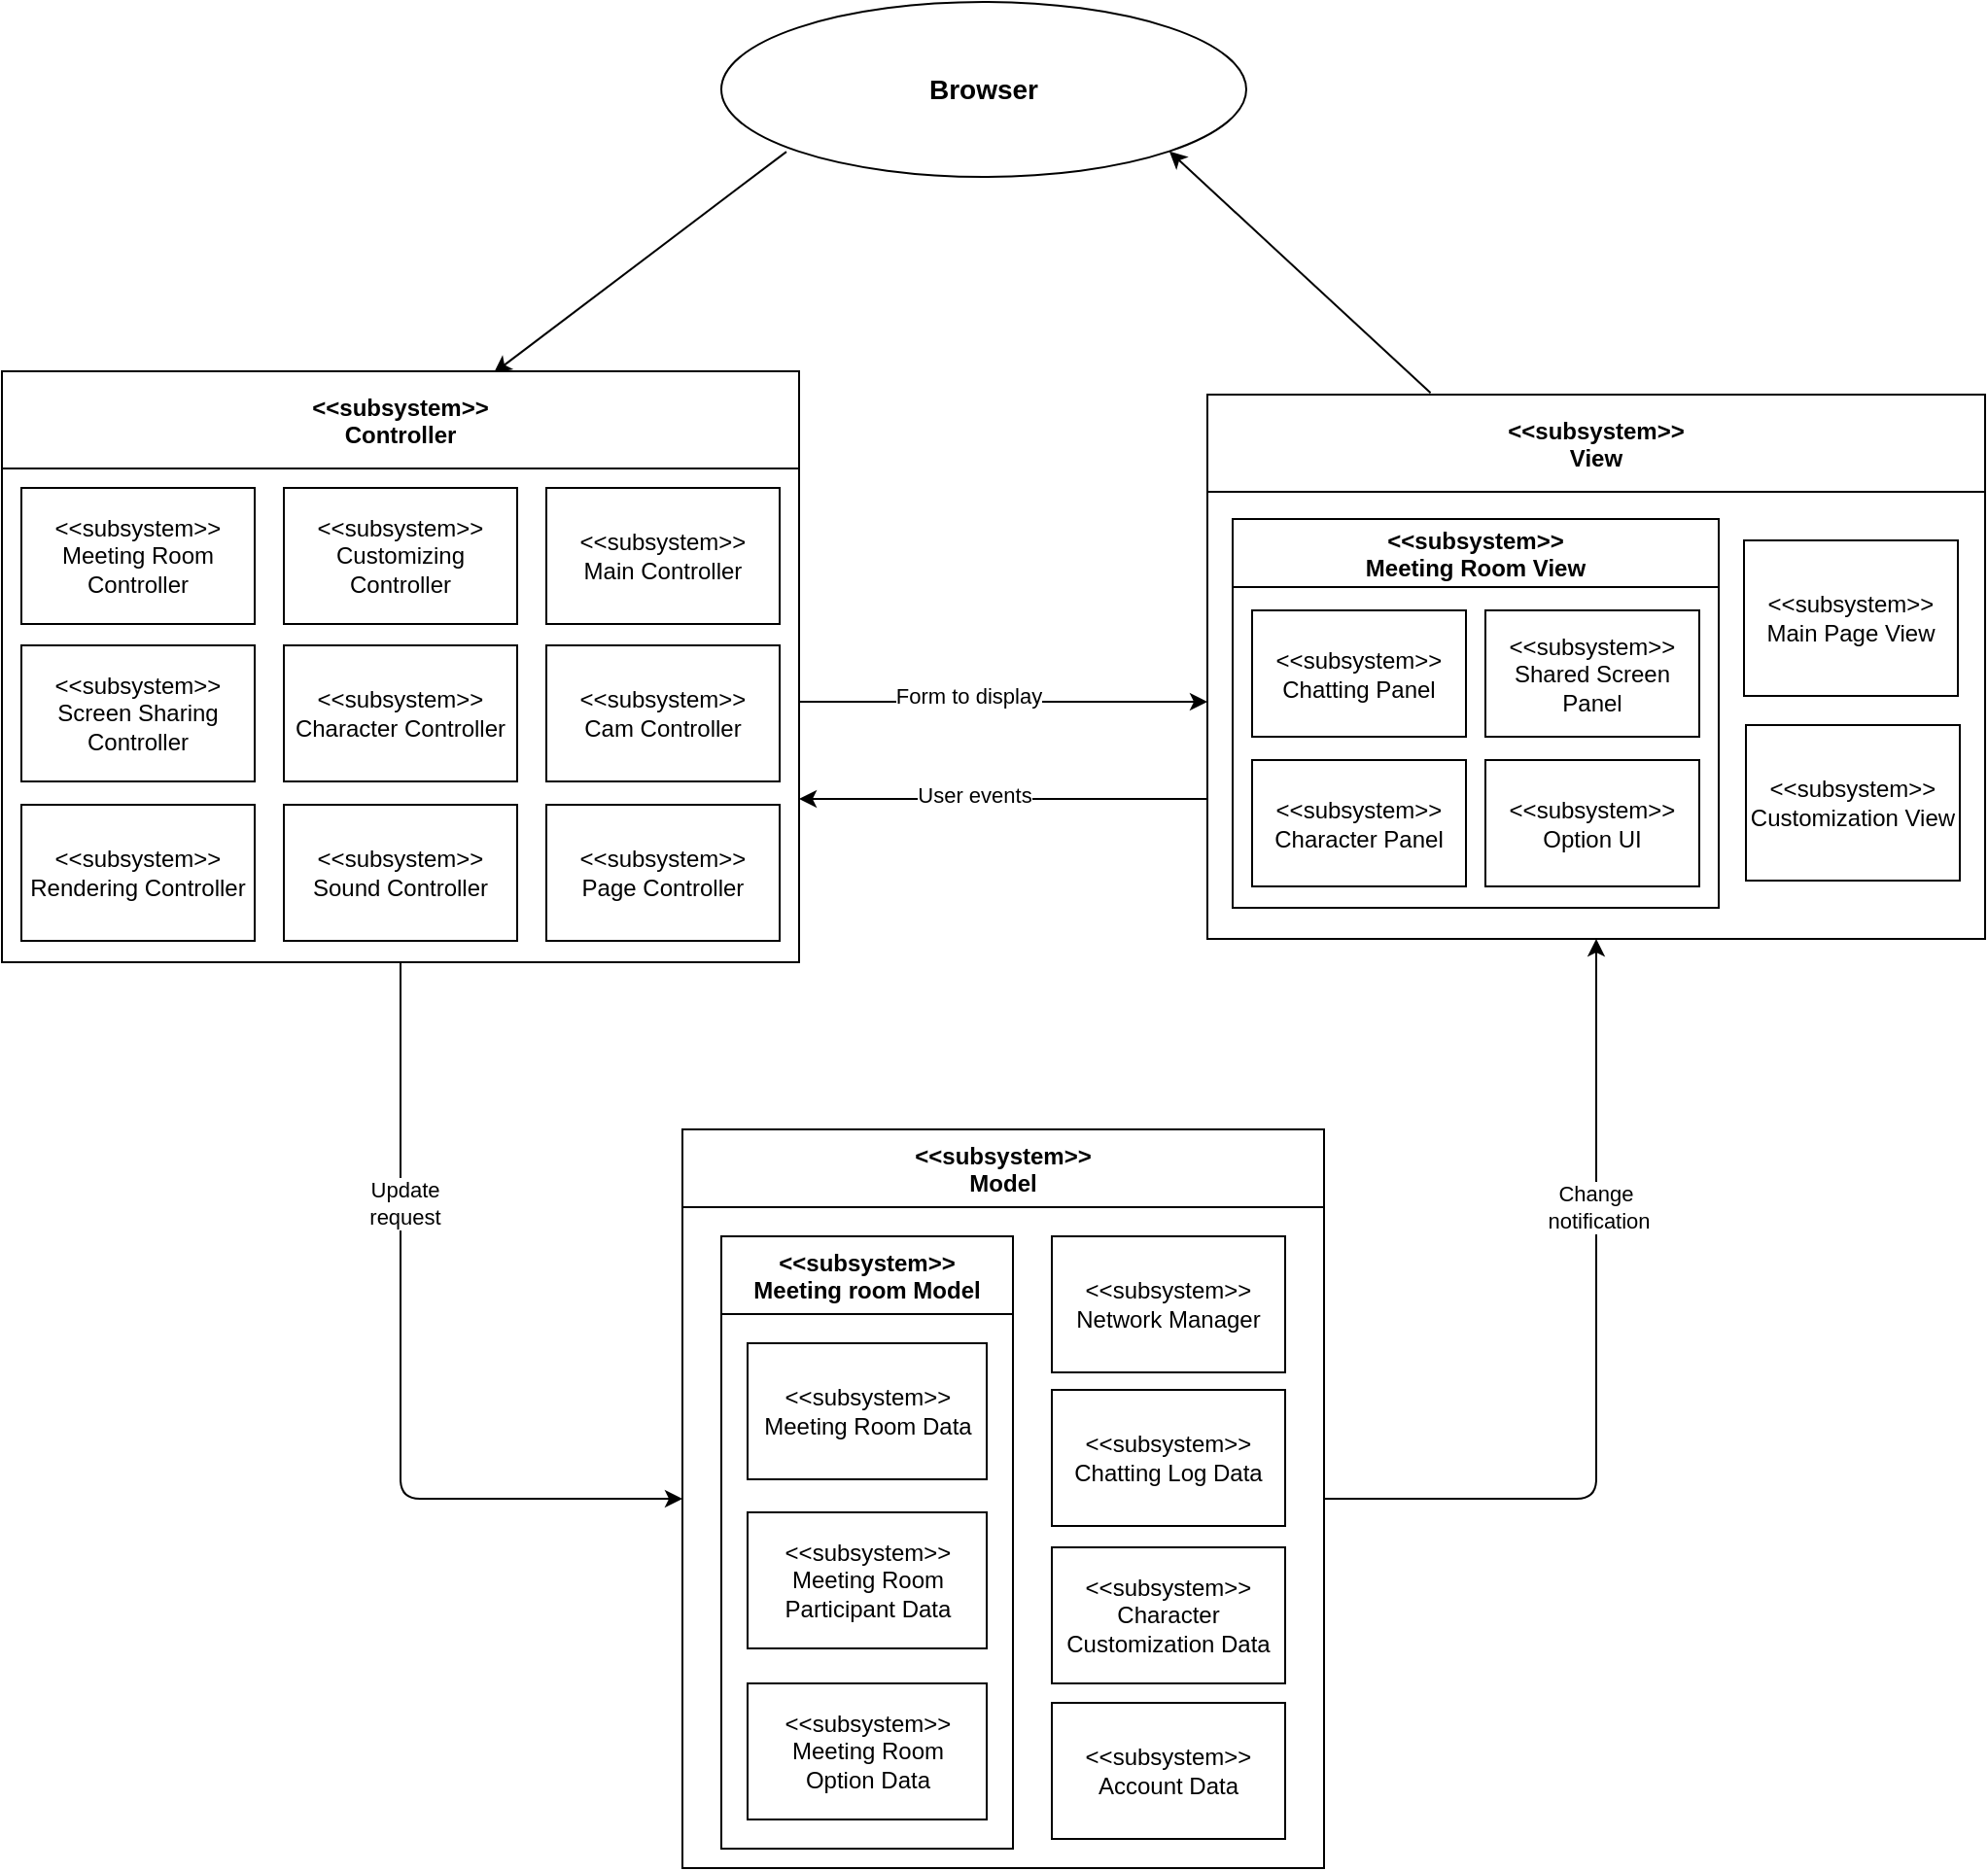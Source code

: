 <mxfile version="14.6.11" type="device"><diagram id="6Cmy_OJPE_gC6r0TOcEK" name="Page-1"><mxGraphModel dx="2249" dy="762" grid="1" gridSize="10" guides="1" tooltips="1" connect="1" arrows="1" fold="1" page="1" pageScale="1" pageWidth="827" pageHeight="1169" math="0" shadow="0"><root><mxCell id="0"/><mxCell id="1" parent="0"/><mxCell id="LpMyZovRpZkSS5u4zfX3-6" style="orthogonalLoop=1;jettySize=auto;html=1;entryX=1;entryY=1;entryDx=0;entryDy=0;exitX=0.287;exitY=-0.003;exitDx=0;exitDy=0;exitPerimeter=0;" parent="1" source="LpMyZovRpZkSS5u4zfX3-38" target="LpMyZovRpZkSS5u4zfX3-4" edge="1"><mxGeometry relative="1" as="geometry"><mxPoint x="595" y="220" as="sourcePoint"/></mxGeometry></mxCell><mxCell id="LpMyZovRpZkSS5u4zfX3-7" style="edgeStyle=none;orthogonalLoop=1;jettySize=auto;html=1;exitX=0.124;exitY=0.856;exitDx=0;exitDy=0;exitPerimeter=0;entryX=0.617;entryY=0.003;entryDx=0;entryDy=0;entryPerimeter=0;" parent="1" source="LpMyZovRpZkSS5u4zfX3-4" target="LpMyZovRpZkSS5u4zfX3-31" edge="1"><mxGeometry relative="1" as="geometry"><mxPoint x="183.98" y="221.1" as="targetPoint"/></mxGeometry></mxCell><mxCell id="LpMyZovRpZkSS5u4zfX3-4" value="&lt;font style=&quot;font-size: 14px&quot;&gt;&lt;b&gt;Browser&lt;/b&gt;&lt;/font&gt;" style="ellipse;whiteSpace=wrap;html=1;" parent="1" vertex="1"><mxGeometry x="240" y="60" width="270" height="90" as="geometry"/></mxCell><mxCell id="LpMyZovRpZkSS5u4zfX3-107" style="edgeStyle=none;orthogonalLoop=1;jettySize=auto;html=1;entryX=0;entryY=0.5;entryDx=0;entryDy=0;exitX=0.5;exitY=1;exitDx=0;exitDy=0;" parent="1" source="LpMyZovRpZkSS5u4zfX3-31" target="LpMyZovRpZkSS5u4zfX3-39" edge="1"><mxGeometry relative="1" as="geometry"><Array as="points"><mxPoint x="75" y="830"/></Array><mxPoint x="80" y="660" as="sourcePoint"/></mxGeometry></mxCell><mxCell id="LpMyZovRpZkSS5u4zfX3-119" value="Update&lt;br&gt;request" style="edgeLabel;html=1;align=center;verticalAlign=middle;resizable=0;points=[];" parent="LpMyZovRpZkSS5u4zfX3-107" vertex="1" connectable="0"><mxGeometry x="-0.411" y="2" relative="1" as="geometry"><mxPoint as="offset"/></mxGeometry></mxCell><mxCell id="LpMyZovRpZkSS5u4zfX3-108" style="edgeStyle=none;orthogonalLoop=1;jettySize=auto;html=1;startArrow=classic;startFill=1;endArrow=none;endFill=0;" parent="1" edge="1"><mxGeometry relative="1" as="geometry"><mxPoint x="490" y="470" as="targetPoint"/><mxPoint x="280" y="470" as="sourcePoint"/></mxGeometry></mxCell><mxCell id="LpMyZovRpZkSS5u4zfX3-111" value="User events" style="edgeLabel;html=1;align=center;verticalAlign=middle;resizable=0;points=[];" parent="LpMyZovRpZkSS5u4zfX3-108" vertex="1" connectable="0"><mxGeometry x="-0.144" y="2" relative="1" as="geometry"><mxPoint as="offset"/></mxGeometry></mxCell><mxCell id="LpMyZovRpZkSS5u4zfX3-31" value="&lt;&lt;subsystem&gt;&gt;&#10;Controller" style="swimlane;startSize=50;" parent="1" vertex="1"><mxGeometry x="-130" y="250" width="410" height="304" as="geometry"/></mxCell><mxCell id="LpMyZovRpZkSS5u4zfX3-66" value="&amp;lt;&amp;lt;subsystem&amp;gt;&amp;gt;&lt;br&gt;Rendering Controller" style="whiteSpace=wrap;html=1;" parent="LpMyZovRpZkSS5u4zfX3-31" vertex="1"><mxGeometry x="10" y="223" width="120" height="70" as="geometry"/></mxCell><mxCell id="LpMyZovRpZkSS5u4zfX3-67" value="&amp;lt;&amp;lt;subsystem&amp;gt;&amp;gt;&lt;br&gt;Cam Controller" style="whiteSpace=wrap;html=1;" parent="LpMyZovRpZkSS5u4zfX3-31" vertex="1"><mxGeometry x="280" y="141" width="120" height="70" as="geometry"/></mxCell><mxCell id="LpMyZovRpZkSS5u4zfX3-68" value="&amp;lt;&amp;lt;subsystem&amp;gt;&amp;gt;&lt;br&gt;Sound Controller" style="whiteSpace=wrap;html=1;" parent="LpMyZovRpZkSS5u4zfX3-31" vertex="1"><mxGeometry x="145" y="223" width="120" height="70" as="geometry"/></mxCell><mxCell id="LpMyZovRpZkSS5u4zfX3-121" value="&amp;lt;&amp;lt;subsystem&amp;gt;&amp;gt;&lt;br&gt;Meeting Room Controller" style="whiteSpace=wrap;html=1;" parent="LpMyZovRpZkSS5u4zfX3-31" vertex="1"><mxGeometry x="10" y="60" width="120" height="70" as="geometry"/></mxCell><mxCell id="Wo7y8Mavbgrlb9PrF5e9-1" value="&amp;lt;&amp;lt;subsystem&amp;gt;&amp;gt;&lt;br&gt;Customizing Controller" style="whiteSpace=wrap;html=1;" parent="LpMyZovRpZkSS5u4zfX3-31" vertex="1"><mxGeometry x="145" y="60" width="120" height="70" as="geometry"/></mxCell><mxCell id="Wo7y8Mavbgrlb9PrF5e9-2" value="&amp;lt;&amp;lt;subsystem&amp;gt;&amp;gt;&lt;br&gt;Main Controller" style="whiteSpace=wrap;html=1;" parent="LpMyZovRpZkSS5u4zfX3-31" vertex="1"><mxGeometry x="280" y="60" width="120" height="70" as="geometry"/></mxCell><mxCell id="Wo7y8Mavbgrlb9PrF5e9-3" value="&amp;lt;&amp;lt;subsystem&amp;gt;&amp;gt;&lt;br&gt;Screen Sharing Controller" style="whiteSpace=wrap;html=1;" parent="LpMyZovRpZkSS5u4zfX3-31" vertex="1"><mxGeometry x="10" y="141" width="120" height="70" as="geometry"/></mxCell><mxCell id="Wo7y8Mavbgrlb9PrF5e9-4" value="&amp;lt;&amp;lt;subsystem&amp;gt;&amp;gt;&lt;br&gt;Character Controller" style="whiteSpace=wrap;html=1;" parent="LpMyZovRpZkSS5u4zfX3-31" vertex="1"><mxGeometry x="145" y="141" width="120" height="70" as="geometry"/></mxCell><mxCell id="Wo7y8Mavbgrlb9PrF5e9-28" value="&amp;lt;&amp;lt;subsystem&amp;gt;&amp;gt;&lt;br&gt;Page Controller" style="whiteSpace=wrap;html=1;" parent="LpMyZovRpZkSS5u4zfX3-31" vertex="1"><mxGeometry x="280" y="223" width="120" height="70" as="geometry"/></mxCell><mxCell id="LpMyZovRpZkSS5u4zfX3-109" style="edgeStyle=none;orthogonalLoop=1;jettySize=auto;html=1;startArrow=classic;startFill=1;endArrow=none;endFill=0;" parent="1" edge="1"><mxGeometry relative="1" as="geometry"><mxPoint x="280" y="420" as="targetPoint"/><mxPoint x="490" y="420" as="sourcePoint"/></mxGeometry></mxCell><mxCell id="LpMyZovRpZkSS5u4zfX3-110" value="Form to display" style="edgeLabel;html=1;align=center;verticalAlign=middle;resizable=0;points=[];" parent="LpMyZovRpZkSS5u4zfX3-109" vertex="1" connectable="0"><mxGeometry x="0.178" y="-3" relative="1" as="geometry"><mxPoint as="offset"/></mxGeometry></mxCell><mxCell id="LpMyZovRpZkSS5u4zfX3-38" value="&lt;&lt;subsystem&gt;&gt;&#10;View" style="swimlane;startSize=50;" parent="1" vertex="1"><mxGeometry x="490" y="262" width="400" height="280" as="geometry"/></mxCell><mxCell id="LpMyZovRpZkSS5u4zfX3-93" value="&lt;&lt;subsystem&gt;&gt;&#10;Meeting Room View" style="swimlane;startSize=35;" parent="LpMyZovRpZkSS5u4zfX3-38" vertex="1"><mxGeometry x="13" y="64" width="250" height="200" as="geometry"/></mxCell><mxCell id="LpMyZovRpZkSS5u4zfX3-94" value="&amp;lt;&amp;lt;subsystem&amp;gt;&amp;gt;&lt;br&gt;Chatting Panel" style="whiteSpace=wrap;html=1;" parent="LpMyZovRpZkSS5u4zfX3-93" vertex="1"><mxGeometry x="10" y="47" width="110" height="65" as="geometry"/></mxCell><mxCell id="LpMyZovRpZkSS5u4zfX3-96" style="edgeStyle=none;orthogonalLoop=1;jettySize=auto;html=1;exitX=1;exitY=0.5;exitDx=0;exitDy=0;" parent="LpMyZovRpZkSS5u4zfX3-93" source="LpMyZovRpZkSS5u4zfX3-94" target="LpMyZovRpZkSS5u4zfX3-94" edge="1"><mxGeometry relative="1" as="geometry"/></mxCell><mxCell id="Wo7y8Mavbgrlb9PrF5e9-7" value="&amp;lt;&amp;lt;subsystem&amp;gt;&amp;gt;&lt;br&gt;Shared Screen Panel" style="whiteSpace=wrap;html=1;" parent="LpMyZovRpZkSS5u4zfX3-93" vertex="1"><mxGeometry x="130" y="47" width="110" height="65" as="geometry"/></mxCell><mxCell id="Wo7y8Mavbgrlb9PrF5e9-8" value="&amp;lt;&amp;lt;subsystem&amp;gt;&amp;gt;&lt;br&gt;Character Panel" style="whiteSpace=wrap;html=1;" parent="LpMyZovRpZkSS5u4zfX3-93" vertex="1"><mxGeometry x="10" y="124" width="110" height="65" as="geometry"/></mxCell><mxCell id="Wo7y8Mavbgrlb9PrF5e9-9" value="&amp;lt;&amp;lt;subsystem&amp;gt;&amp;gt;&lt;br&gt;Option UI" style="whiteSpace=wrap;html=1;" parent="LpMyZovRpZkSS5u4zfX3-93" vertex="1"><mxGeometry x="130" y="124" width="110" height="65" as="geometry"/></mxCell><mxCell id="9Y2opS0K8rb7u_Eqx5ES-21" value="&amp;lt;&amp;lt;subsystem&amp;gt;&amp;gt;&lt;br&gt;Main Page View" style="whiteSpace=wrap;html=1;" parent="LpMyZovRpZkSS5u4zfX3-38" vertex="1"><mxGeometry x="276" y="75" width="110" height="80" as="geometry"/></mxCell><mxCell id="9Y2opS0K8rb7u_Eqx5ES-23" value="&amp;lt;&amp;lt;subsystem&amp;gt;&amp;gt;&lt;br&gt;Customization View" style="whiteSpace=wrap;html=1;" parent="LpMyZovRpZkSS5u4zfX3-38" vertex="1"><mxGeometry x="277" y="170" width="110" height="80" as="geometry"/></mxCell><mxCell id="LpMyZovRpZkSS5u4zfX3-39" value="&lt;&lt;subsystem&gt;&gt;&#10;Model" style="swimlane;startSize=40;" parent="1" vertex="1"><mxGeometry x="220" y="640" width="330" height="380" as="geometry"/></mxCell><mxCell id="LpMyZovRpZkSS5u4zfX3-75" value="&amp;lt;&amp;lt;subsystem&amp;gt;&amp;gt;&lt;br&gt;Network Manager" style="whiteSpace=wrap;html=1;" parent="LpMyZovRpZkSS5u4zfX3-39" vertex="1"><mxGeometry x="190" y="55" width="120" height="70" as="geometry"/></mxCell><mxCell id="9Y2opS0K8rb7u_Eqx5ES-12" value="&lt;&lt;subsystem&gt;&gt;&#10;Meeting room Model" style="swimlane;startSize=40;" parent="LpMyZovRpZkSS5u4zfX3-39" vertex="1"><mxGeometry x="20" y="55" width="150" height="315" as="geometry"/></mxCell><mxCell id="9Y2opS0K8rb7u_Eqx5ES-15" style="edgeStyle=none;orthogonalLoop=1;jettySize=auto;html=1;exitX=1;exitY=0.5;exitDx=0;exitDy=0;" parent="9Y2opS0K8rb7u_Eqx5ES-12" edge="1"><mxGeometry relative="1" as="geometry"><mxPoint x="120" y="95" as="sourcePoint"/><mxPoint x="120" y="95" as="targetPoint"/></mxGeometry></mxCell><mxCell id="Wo7y8Mavbgrlb9PrF5e9-20" value="&amp;lt;&amp;lt;subsystem&amp;gt;&amp;gt;&lt;br&gt;Meeting Room Data" style="whiteSpace=wrap;html=1;" parent="9Y2opS0K8rb7u_Eqx5ES-12" vertex="1"><mxGeometry x="13.5" y="55" width="123" height="70" as="geometry"/></mxCell><mxCell id="Wo7y8Mavbgrlb9PrF5e9-22" value="&amp;lt;&amp;lt;subsystem&amp;gt;&amp;gt;&lt;br&gt;Meeting Room Participant Data" style="whiteSpace=wrap;html=1;" parent="9Y2opS0K8rb7u_Eqx5ES-12" vertex="1"><mxGeometry x="13.5" y="142" width="123" height="70" as="geometry"/></mxCell><mxCell id="Wo7y8Mavbgrlb9PrF5e9-23" value="&amp;lt;&amp;lt;subsystem&amp;gt;&amp;gt;&lt;br&gt;Meeting Room &lt;br&gt;Option Data" style="whiteSpace=wrap;html=1;" parent="9Y2opS0K8rb7u_Eqx5ES-12" vertex="1"><mxGeometry x="13.5" y="230" width="123" height="70" as="geometry"/></mxCell><mxCell id="Wo7y8Mavbgrlb9PrF5e9-25" value="&amp;lt;&amp;lt;subsystem&amp;gt;&amp;gt;&lt;br&gt;Chatting Log Data" style="whiteSpace=wrap;html=1;" parent="LpMyZovRpZkSS5u4zfX3-39" vertex="1"><mxGeometry x="190" y="134" width="120" height="70" as="geometry"/></mxCell><mxCell id="Wo7y8Mavbgrlb9PrF5e9-26" value="&amp;lt;&amp;lt;subsystem&amp;gt;&amp;gt;&lt;br&gt;Character Customization Data" style="whiteSpace=wrap;html=1;" parent="LpMyZovRpZkSS5u4zfX3-39" vertex="1"><mxGeometry x="190" y="215" width="120" height="70" as="geometry"/></mxCell><mxCell id="Wo7y8Mavbgrlb9PrF5e9-27" value="&amp;lt;&amp;lt;subsystem&amp;gt;&amp;gt;&lt;br&gt;Account Data" style="whiteSpace=wrap;html=1;" parent="LpMyZovRpZkSS5u4zfX3-39" vertex="1"><mxGeometry x="190" y="295" width="120" height="70" as="geometry"/></mxCell><mxCell id="LpMyZovRpZkSS5u4zfX3-117" style="edgeStyle=none;orthogonalLoop=1;jettySize=auto;html=1;exitX=1;exitY=0.5;exitDx=0;exitDy=0;entryX=0.5;entryY=1;entryDx=0;entryDy=0;" parent="1" source="LpMyZovRpZkSS5u4zfX3-39" target="LpMyZovRpZkSS5u4zfX3-38" edge="1"><mxGeometry relative="1" as="geometry"><mxPoint x="710" y="700" as="sourcePoint"/><mxPoint x="700" y="660" as="targetPoint"/><Array as="points"><mxPoint x="690" y="830"/></Array></mxGeometry></mxCell><mxCell id="LpMyZovRpZkSS5u4zfX3-118" value="Change&amp;nbsp;&lt;br&gt;notification" style="edgeLabel;html=1;align=center;verticalAlign=middle;resizable=0;points=[];" parent="LpMyZovRpZkSS5u4zfX3-117" vertex="1" connectable="0"><mxGeometry x="0.469" y="-1" relative="1" as="geometry"><mxPoint y="24" as="offset"/></mxGeometry></mxCell></root></mxGraphModel></diagram></mxfile>